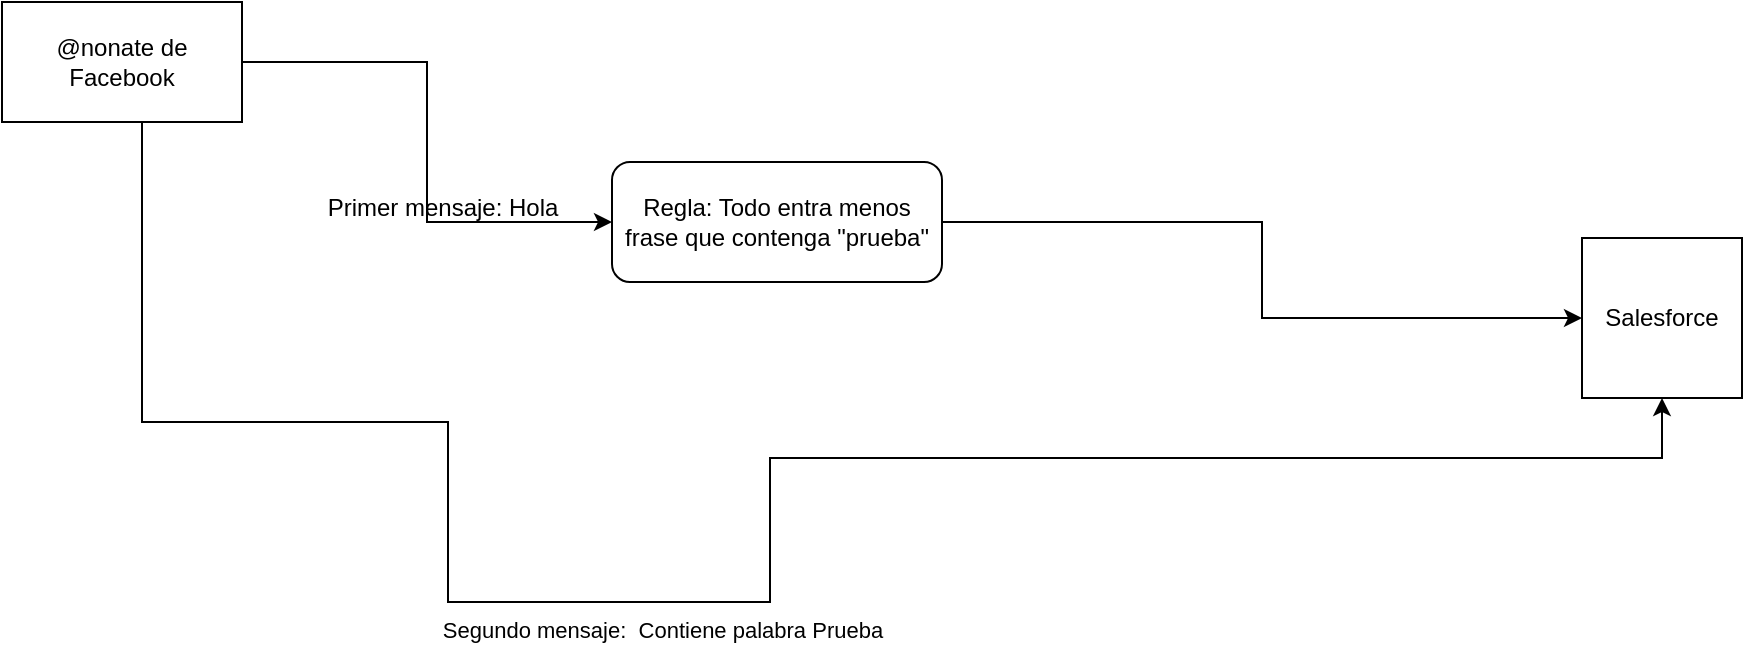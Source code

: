 <mxfile version="24.8.2">
  <diagram name="Página-1" id="p8tyRpR4uVCaEYNbuH8L">
    <mxGraphModel dx="1674" dy="746" grid="1" gridSize="10" guides="1" tooltips="1" connect="1" arrows="1" fold="1" page="1" pageScale="1" pageWidth="1169" pageHeight="827" math="0" shadow="0">
      <root>
        <mxCell id="0" />
        <mxCell id="1" parent="0" />
        <mxCell id="TLvkIV40i-amg7V5cEx1-4" style="edgeStyle=orthogonalEdgeStyle;rounded=0;orthogonalLoop=1;jettySize=auto;html=1;entryX=0;entryY=0.5;entryDx=0;entryDy=0;" edge="1" parent="1" source="TLvkIV40i-amg7V5cEx1-1" target="TLvkIV40i-amg7V5cEx1-2">
          <mxGeometry relative="1" as="geometry" />
        </mxCell>
        <mxCell id="TLvkIV40i-amg7V5cEx1-1" value="@nonate de Facebook" style="rounded=0;whiteSpace=wrap;html=1;" vertex="1" parent="1">
          <mxGeometry x="160" y="100" width="120" height="60" as="geometry" />
        </mxCell>
        <mxCell id="TLvkIV40i-amg7V5cEx1-6" style="edgeStyle=orthogonalEdgeStyle;rounded=0;orthogonalLoop=1;jettySize=auto;html=1;entryX=0;entryY=0.5;entryDx=0;entryDy=0;" edge="1" parent="1" source="TLvkIV40i-amg7V5cEx1-2" target="TLvkIV40i-amg7V5cEx1-3">
          <mxGeometry relative="1" as="geometry" />
        </mxCell>
        <mxCell id="TLvkIV40i-amg7V5cEx1-2" value="Regla: Todo entra menos frase que contenga &quot;prueba&quot;" style="rounded=1;whiteSpace=wrap;html=1;" vertex="1" parent="1">
          <mxGeometry x="465" y="180" width="165" height="60" as="geometry" />
        </mxCell>
        <mxCell id="TLvkIV40i-amg7V5cEx1-3" value="Salesforce" style="whiteSpace=wrap;html=1;aspect=fixed;" vertex="1" parent="1">
          <mxGeometry x="950" y="218" width="80" height="80" as="geometry" />
        </mxCell>
        <mxCell id="TLvkIV40i-amg7V5cEx1-5" value="Primer mensaje: Hola" style="text;html=1;align=center;verticalAlign=middle;resizable=0;points=[];autosize=1;strokeColor=none;fillColor=none;" vertex="1" parent="1">
          <mxGeometry x="310" y="188" width="140" height="30" as="geometry" />
        </mxCell>
        <mxCell id="TLvkIV40i-amg7V5cEx1-7" style="edgeStyle=orthogonalEdgeStyle;rounded=0;orthogonalLoop=1;jettySize=auto;html=1;entryX=0.5;entryY=1;entryDx=0;entryDy=0;exitX=0.5;exitY=1;exitDx=0;exitDy=0;" edge="1" parent="1" source="TLvkIV40i-amg7V5cEx1-1" target="TLvkIV40i-amg7V5cEx1-3">
          <mxGeometry relative="1" as="geometry">
            <mxPoint x="230" y="190" as="sourcePoint" />
            <mxPoint x="1000" y="328" as="targetPoint" />
            <Array as="points">
              <mxPoint x="230" y="160" />
              <mxPoint x="230" y="310" />
              <mxPoint x="383" y="310" />
              <mxPoint x="383" y="400" />
              <mxPoint x="544" y="400" />
              <mxPoint x="544" y="328" />
              <mxPoint x="990" y="328" />
            </Array>
          </mxGeometry>
        </mxCell>
        <mxCell id="TLvkIV40i-amg7V5cEx1-8" value="Segundo mensaje:&amp;nbsp; Contiene palabra Prueba" style="edgeLabel;html=1;align=center;verticalAlign=middle;resizable=0;points=[];" vertex="1" connectable="0" parent="TLvkIV40i-amg7V5cEx1-7">
          <mxGeometry x="-0.031" y="-3" relative="1" as="geometry">
            <mxPoint x="-29" y="11" as="offset" />
          </mxGeometry>
        </mxCell>
      </root>
    </mxGraphModel>
  </diagram>
</mxfile>
